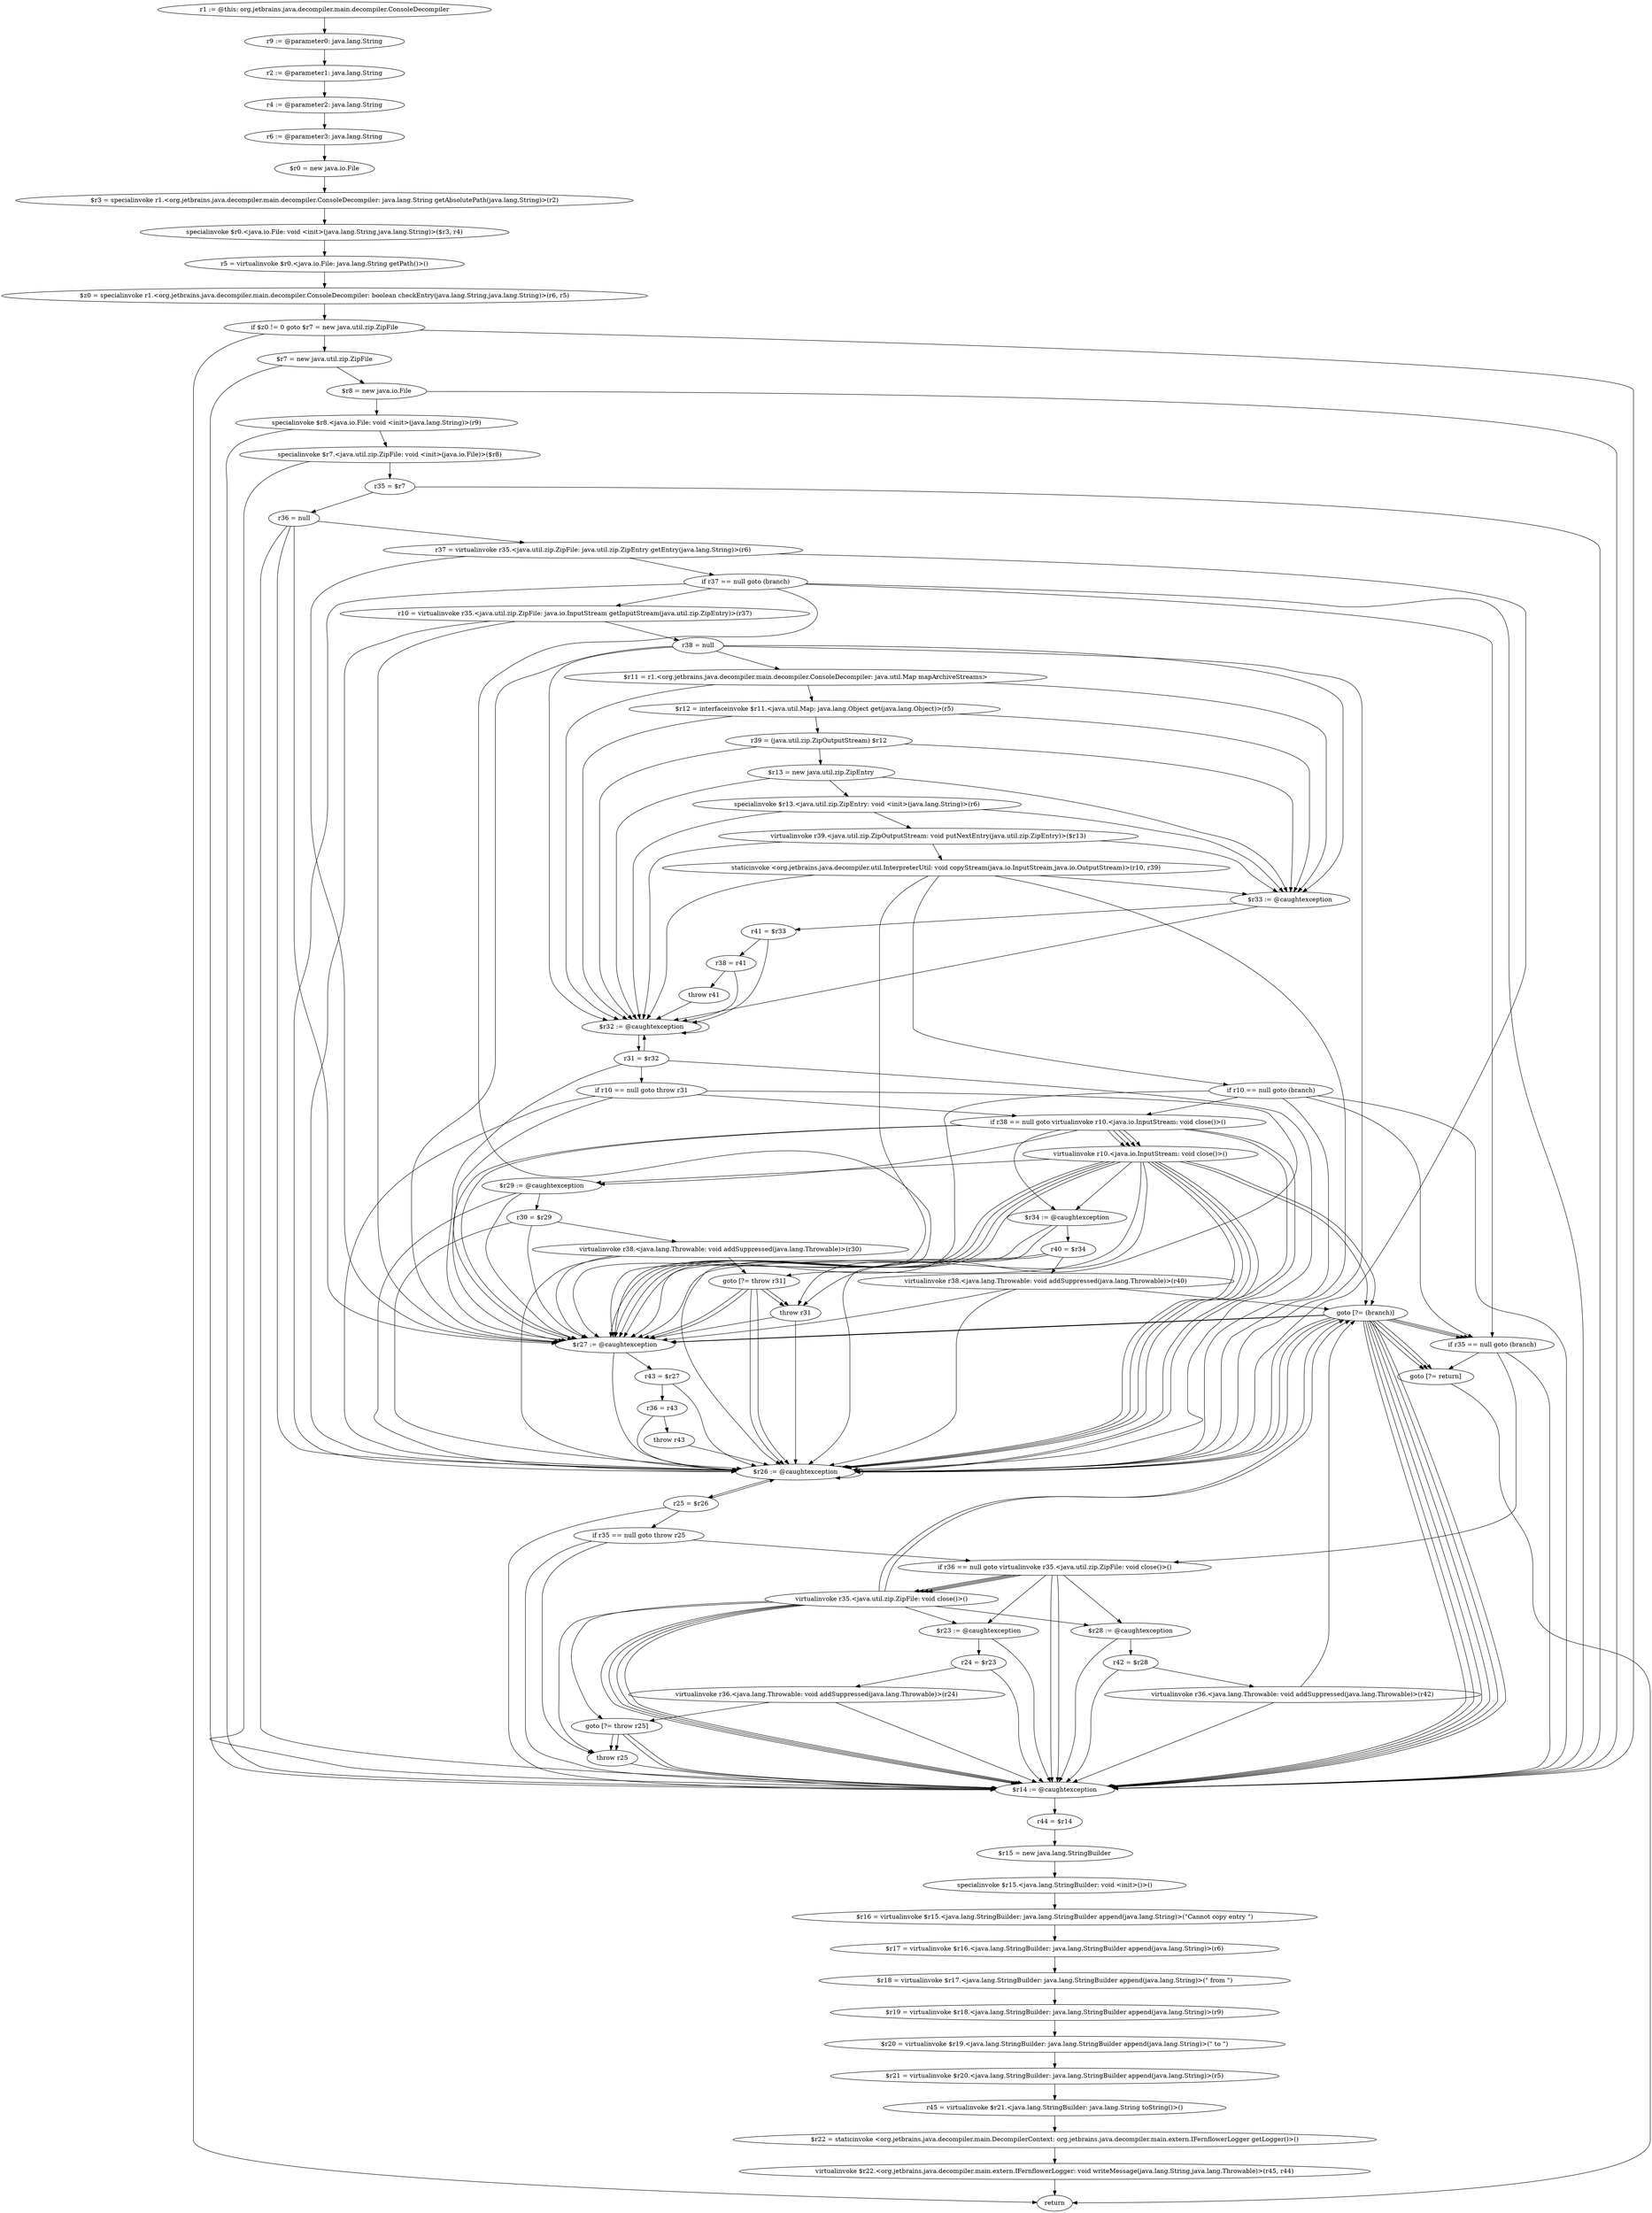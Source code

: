 digraph "unitGraph" {
    "r1 := @this: org.jetbrains.java.decompiler.main.decompiler.ConsoleDecompiler"
    "r9 := @parameter0: java.lang.String"
    "r2 := @parameter1: java.lang.String"
    "r4 := @parameter2: java.lang.String"
    "r6 := @parameter3: java.lang.String"
    "$r0 = new java.io.File"
    "$r3 = specialinvoke r1.<org.jetbrains.java.decompiler.main.decompiler.ConsoleDecompiler: java.lang.String getAbsolutePath(java.lang.String)>(r2)"
    "specialinvoke $r0.<java.io.File: void <init>(java.lang.String,java.lang.String)>($r3, r4)"
    "r5 = virtualinvoke $r0.<java.io.File: java.lang.String getPath()>()"
    "$z0 = specialinvoke r1.<org.jetbrains.java.decompiler.main.decompiler.ConsoleDecompiler: boolean checkEntry(java.lang.String,java.lang.String)>(r6, r5)"
    "if $z0 != 0 goto $r7 = new java.util.zip.ZipFile"
    "return"
    "$r7 = new java.util.zip.ZipFile"
    "$r8 = new java.io.File"
    "specialinvoke $r8.<java.io.File: void <init>(java.lang.String)>(r9)"
    "specialinvoke $r7.<java.util.zip.ZipFile: void <init>(java.io.File)>($r8)"
    "r35 = $r7"
    "r36 = null"
    "r37 = virtualinvoke r35.<java.util.zip.ZipFile: java.util.zip.ZipEntry getEntry(java.lang.String)>(r6)"
    "if r37 == null goto (branch)"
    "r10 = virtualinvoke r35.<java.util.zip.ZipFile: java.io.InputStream getInputStream(java.util.zip.ZipEntry)>(r37)"
    "r38 = null"
    "$r11 = r1.<org.jetbrains.java.decompiler.main.decompiler.ConsoleDecompiler: java.util.Map mapArchiveStreams>"
    "$r12 = interfaceinvoke $r11.<java.util.Map: java.lang.Object get(java.lang.Object)>(r5)"
    "r39 = (java.util.zip.ZipOutputStream) $r12"
    "$r13 = new java.util.zip.ZipEntry"
    "specialinvoke $r13.<java.util.zip.ZipEntry: void <init>(java.lang.String)>(r6)"
    "virtualinvoke r39.<java.util.zip.ZipOutputStream: void putNextEntry(java.util.zip.ZipEntry)>($r13)"
    "staticinvoke <org.jetbrains.java.decompiler.util.InterpreterUtil: void copyStream(java.io.InputStream,java.io.OutputStream)>(r10, r39)"
    "if r10 == null goto (branch)"
    "if r38 == null goto virtualinvoke r10.<java.io.InputStream: void close()>()"
    "virtualinvoke r10.<java.io.InputStream: void close()>()"
    "goto [?= (branch)]"
    "$r34 := @caughtexception"
    "r40 = $r34"
    "virtualinvoke r38.<java.lang.Throwable: void addSuppressed(java.lang.Throwable)>(r40)"
    "$r33 := @caughtexception"
    "r41 = $r33"
    "r38 = r41"
    "throw r41"
    "$r32 := @caughtexception"
    "r31 = $r32"
    "if r10 == null goto throw r31"
    "goto [?= throw r31]"
    "$r29 := @caughtexception"
    "r30 = $r29"
    "virtualinvoke r38.<java.lang.Throwable: void addSuppressed(java.lang.Throwable)>(r30)"
    "throw r31"
    "if r35 == null goto (branch)"
    "if r36 == null goto virtualinvoke r35.<java.util.zip.ZipFile: void close()>()"
    "virtualinvoke r35.<java.util.zip.ZipFile: void close()>()"
    "$r28 := @caughtexception"
    "r42 = $r28"
    "virtualinvoke r36.<java.lang.Throwable: void addSuppressed(java.lang.Throwable)>(r42)"
    "$r27 := @caughtexception"
    "r43 = $r27"
    "r36 = r43"
    "throw r43"
    "$r26 := @caughtexception"
    "r25 = $r26"
    "if r35 == null goto throw r25"
    "goto [?= throw r25]"
    "$r23 := @caughtexception"
    "r24 = $r23"
    "virtualinvoke r36.<java.lang.Throwable: void addSuppressed(java.lang.Throwable)>(r24)"
    "throw r25"
    "goto [?= return]"
    "$r14 := @caughtexception"
    "r44 = $r14"
    "$r15 = new java.lang.StringBuilder"
    "specialinvoke $r15.<java.lang.StringBuilder: void <init>()>()"
    "$r16 = virtualinvoke $r15.<java.lang.StringBuilder: java.lang.StringBuilder append(java.lang.String)>(\"Cannot copy entry \")"
    "$r17 = virtualinvoke $r16.<java.lang.StringBuilder: java.lang.StringBuilder append(java.lang.String)>(r6)"
    "$r18 = virtualinvoke $r17.<java.lang.StringBuilder: java.lang.StringBuilder append(java.lang.String)>(\" from \")"
    "$r19 = virtualinvoke $r18.<java.lang.StringBuilder: java.lang.StringBuilder append(java.lang.String)>(r9)"
    "$r20 = virtualinvoke $r19.<java.lang.StringBuilder: java.lang.StringBuilder append(java.lang.String)>(\" to \")"
    "$r21 = virtualinvoke $r20.<java.lang.StringBuilder: java.lang.StringBuilder append(java.lang.String)>(r5)"
    "r45 = virtualinvoke $r21.<java.lang.StringBuilder: java.lang.String toString()>()"
    "$r22 = staticinvoke <org.jetbrains.java.decompiler.main.DecompilerContext: org.jetbrains.java.decompiler.main.extern.IFernflowerLogger getLogger()>()"
    "virtualinvoke $r22.<org.jetbrains.java.decompiler.main.extern.IFernflowerLogger: void writeMessage(java.lang.String,java.lang.Throwable)>(r45, r44)"
    "r1 := @this: org.jetbrains.java.decompiler.main.decompiler.ConsoleDecompiler"->"r9 := @parameter0: java.lang.String";
    "r9 := @parameter0: java.lang.String"->"r2 := @parameter1: java.lang.String";
    "r2 := @parameter1: java.lang.String"->"r4 := @parameter2: java.lang.String";
    "r4 := @parameter2: java.lang.String"->"r6 := @parameter3: java.lang.String";
    "r6 := @parameter3: java.lang.String"->"$r0 = new java.io.File";
    "$r0 = new java.io.File"->"$r3 = specialinvoke r1.<org.jetbrains.java.decompiler.main.decompiler.ConsoleDecompiler: java.lang.String getAbsolutePath(java.lang.String)>(r2)";
    "$r3 = specialinvoke r1.<org.jetbrains.java.decompiler.main.decompiler.ConsoleDecompiler: java.lang.String getAbsolutePath(java.lang.String)>(r2)"->"specialinvoke $r0.<java.io.File: void <init>(java.lang.String,java.lang.String)>($r3, r4)";
    "specialinvoke $r0.<java.io.File: void <init>(java.lang.String,java.lang.String)>($r3, r4)"->"r5 = virtualinvoke $r0.<java.io.File: java.lang.String getPath()>()";
    "r5 = virtualinvoke $r0.<java.io.File: java.lang.String getPath()>()"->"$z0 = specialinvoke r1.<org.jetbrains.java.decompiler.main.decompiler.ConsoleDecompiler: boolean checkEntry(java.lang.String,java.lang.String)>(r6, r5)";
    "$z0 = specialinvoke r1.<org.jetbrains.java.decompiler.main.decompiler.ConsoleDecompiler: boolean checkEntry(java.lang.String,java.lang.String)>(r6, r5)"->"if $z0 != 0 goto $r7 = new java.util.zip.ZipFile";
    "if $z0 != 0 goto $r7 = new java.util.zip.ZipFile"->"return";
    "if $z0 != 0 goto $r7 = new java.util.zip.ZipFile"->"$r7 = new java.util.zip.ZipFile";
    "if $z0 != 0 goto $r7 = new java.util.zip.ZipFile"->"$r14 := @caughtexception";
    "$r7 = new java.util.zip.ZipFile"->"$r8 = new java.io.File";
    "$r7 = new java.util.zip.ZipFile"->"$r14 := @caughtexception";
    "$r8 = new java.io.File"->"specialinvoke $r8.<java.io.File: void <init>(java.lang.String)>(r9)";
    "$r8 = new java.io.File"->"$r14 := @caughtexception";
    "specialinvoke $r8.<java.io.File: void <init>(java.lang.String)>(r9)"->"specialinvoke $r7.<java.util.zip.ZipFile: void <init>(java.io.File)>($r8)";
    "specialinvoke $r8.<java.io.File: void <init>(java.lang.String)>(r9)"->"$r14 := @caughtexception";
    "specialinvoke $r7.<java.util.zip.ZipFile: void <init>(java.io.File)>($r8)"->"r35 = $r7";
    "specialinvoke $r7.<java.util.zip.ZipFile: void <init>(java.io.File)>($r8)"->"$r14 := @caughtexception";
    "r35 = $r7"->"r36 = null";
    "r35 = $r7"->"$r14 := @caughtexception";
    "r36 = null"->"$r27 := @caughtexception";
    "r36 = null"->"$r14 := @caughtexception";
    "r36 = null"->"$r26 := @caughtexception";
    "r36 = null"->"r37 = virtualinvoke r35.<java.util.zip.ZipFile: java.util.zip.ZipEntry getEntry(java.lang.String)>(r6)";
    "r37 = virtualinvoke r35.<java.util.zip.ZipFile: java.util.zip.ZipEntry getEntry(java.lang.String)>(r6)"->"$r27 := @caughtexception";
    "r37 = virtualinvoke r35.<java.util.zip.ZipFile: java.util.zip.ZipEntry getEntry(java.lang.String)>(r6)"->"$r26 := @caughtexception";
    "r37 = virtualinvoke r35.<java.util.zip.ZipFile: java.util.zip.ZipEntry getEntry(java.lang.String)>(r6)"->"if r37 == null goto (branch)";
    "if r37 == null goto (branch)"->"$r27 := @caughtexception";
    "if r37 == null goto (branch)"->"$r14 := @caughtexception";
    "if r37 == null goto (branch)"->"$r26 := @caughtexception";
    "if r37 == null goto (branch)"->"r10 = virtualinvoke r35.<java.util.zip.ZipFile: java.io.InputStream getInputStream(java.util.zip.ZipEntry)>(r37)";
    "if r37 == null goto (branch)"->"if r35 == null goto (branch)";
    "r10 = virtualinvoke r35.<java.util.zip.ZipFile: java.io.InputStream getInputStream(java.util.zip.ZipEntry)>(r37)"->"$r27 := @caughtexception";
    "r10 = virtualinvoke r35.<java.util.zip.ZipFile: java.io.InputStream getInputStream(java.util.zip.ZipEntry)>(r37)"->"$r26 := @caughtexception";
    "r10 = virtualinvoke r35.<java.util.zip.ZipFile: java.io.InputStream getInputStream(java.util.zip.ZipEntry)>(r37)"->"r38 = null";
    "r38 = null"->"$r33 := @caughtexception";
    "r38 = null"->"$r27 := @caughtexception";
    "r38 = null"->"$r32 := @caughtexception";
    "r38 = null"->"$r26 := @caughtexception";
    "r38 = null"->"$r11 = r1.<org.jetbrains.java.decompiler.main.decompiler.ConsoleDecompiler: java.util.Map mapArchiveStreams>";
    "$r11 = r1.<org.jetbrains.java.decompiler.main.decompiler.ConsoleDecompiler: java.util.Map mapArchiveStreams>"->"$r33 := @caughtexception";
    "$r11 = r1.<org.jetbrains.java.decompiler.main.decompiler.ConsoleDecompiler: java.util.Map mapArchiveStreams>"->"$r32 := @caughtexception";
    "$r11 = r1.<org.jetbrains.java.decompiler.main.decompiler.ConsoleDecompiler: java.util.Map mapArchiveStreams>"->"$r12 = interfaceinvoke $r11.<java.util.Map: java.lang.Object get(java.lang.Object)>(r5)";
    "$r12 = interfaceinvoke $r11.<java.util.Map: java.lang.Object get(java.lang.Object)>(r5)"->"$r33 := @caughtexception";
    "$r12 = interfaceinvoke $r11.<java.util.Map: java.lang.Object get(java.lang.Object)>(r5)"->"$r32 := @caughtexception";
    "$r12 = interfaceinvoke $r11.<java.util.Map: java.lang.Object get(java.lang.Object)>(r5)"->"r39 = (java.util.zip.ZipOutputStream) $r12";
    "r39 = (java.util.zip.ZipOutputStream) $r12"->"$r33 := @caughtexception";
    "r39 = (java.util.zip.ZipOutputStream) $r12"->"$r32 := @caughtexception";
    "r39 = (java.util.zip.ZipOutputStream) $r12"->"$r13 = new java.util.zip.ZipEntry";
    "$r13 = new java.util.zip.ZipEntry"->"$r33 := @caughtexception";
    "$r13 = new java.util.zip.ZipEntry"->"$r32 := @caughtexception";
    "$r13 = new java.util.zip.ZipEntry"->"specialinvoke $r13.<java.util.zip.ZipEntry: void <init>(java.lang.String)>(r6)";
    "specialinvoke $r13.<java.util.zip.ZipEntry: void <init>(java.lang.String)>(r6)"->"$r33 := @caughtexception";
    "specialinvoke $r13.<java.util.zip.ZipEntry: void <init>(java.lang.String)>(r6)"->"$r32 := @caughtexception";
    "specialinvoke $r13.<java.util.zip.ZipEntry: void <init>(java.lang.String)>(r6)"->"virtualinvoke r39.<java.util.zip.ZipOutputStream: void putNextEntry(java.util.zip.ZipEntry)>($r13)";
    "virtualinvoke r39.<java.util.zip.ZipOutputStream: void putNextEntry(java.util.zip.ZipEntry)>($r13)"->"$r33 := @caughtexception";
    "virtualinvoke r39.<java.util.zip.ZipOutputStream: void putNextEntry(java.util.zip.ZipEntry)>($r13)"->"$r32 := @caughtexception";
    "virtualinvoke r39.<java.util.zip.ZipOutputStream: void putNextEntry(java.util.zip.ZipEntry)>($r13)"->"staticinvoke <org.jetbrains.java.decompiler.util.InterpreterUtil: void copyStream(java.io.InputStream,java.io.OutputStream)>(r10, r39)";
    "staticinvoke <org.jetbrains.java.decompiler.util.InterpreterUtil: void copyStream(java.io.InputStream,java.io.OutputStream)>(r10, r39)"->"$r33 := @caughtexception";
    "staticinvoke <org.jetbrains.java.decompiler.util.InterpreterUtil: void copyStream(java.io.InputStream,java.io.OutputStream)>(r10, r39)"->"$r27 := @caughtexception";
    "staticinvoke <org.jetbrains.java.decompiler.util.InterpreterUtil: void copyStream(java.io.InputStream,java.io.OutputStream)>(r10, r39)"->"$r32 := @caughtexception";
    "staticinvoke <org.jetbrains.java.decompiler.util.InterpreterUtil: void copyStream(java.io.InputStream,java.io.OutputStream)>(r10, r39)"->"$r26 := @caughtexception";
    "staticinvoke <org.jetbrains.java.decompiler.util.InterpreterUtil: void copyStream(java.io.InputStream,java.io.OutputStream)>(r10, r39)"->"if r10 == null goto (branch)";
    "if r10 == null goto (branch)"->"$r27 := @caughtexception";
    "if r10 == null goto (branch)"->"$r14 := @caughtexception";
    "if r10 == null goto (branch)"->"$r26 := @caughtexception";
    "if r10 == null goto (branch)"->"if r38 == null goto virtualinvoke r10.<java.io.InputStream: void close()>()";
    "if r10 == null goto (branch)"->"if r35 == null goto (branch)";
    "if r38 == null goto virtualinvoke r10.<java.io.InputStream: void close()>()"->"$r34 := @caughtexception";
    "if r38 == null goto virtualinvoke r10.<java.io.InputStream: void close()>()"->"$r27 := @caughtexception";
    "if r38 == null goto virtualinvoke r10.<java.io.InputStream: void close()>()"->"$r26 := @caughtexception";
    "if r38 == null goto virtualinvoke r10.<java.io.InputStream: void close()>()"->"virtualinvoke r10.<java.io.InputStream: void close()>()";
    "if r38 == null goto virtualinvoke r10.<java.io.InputStream: void close()>()"->"virtualinvoke r10.<java.io.InputStream: void close()>()";
    "virtualinvoke r10.<java.io.InputStream: void close()>()"->"$r34 := @caughtexception";
    "virtualinvoke r10.<java.io.InputStream: void close()>()"->"$r27 := @caughtexception";
    "virtualinvoke r10.<java.io.InputStream: void close()>()"->"$r26 := @caughtexception";
    "virtualinvoke r10.<java.io.InputStream: void close()>()"->"goto [?= (branch)]";
    "goto [?= (branch)]"->"$r27 := @caughtexception";
    "goto [?= (branch)]"->"$r14 := @caughtexception";
    "goto [?= (branch)]"->"$r26 := @caughtexception";
    "goto [?= (branch)]"->"if r35 == null goto (branch)";
    "$r34 := @caughtexception"->"$r27 := @caughtexception";
    "$r34 := @caughtexception"->"$r26 := @caughtexception";
    "$r34 := @caughtexception"->"r40 = $r34";
    "r40 = $r34"->"$r27 := @caughtexception";
    "r40 = $r34"->"$r26 := @caughtexception";
    "r40 = $r34"->"virtualinvoke r38.<java.lang.Throwable: void addSuppressed(java.lang.Throwable)>(r40)";
    "virtualinvoke r38.<java.lang.Throwable: void addSuppressed(java.lang.Throwable)>(r40)"->"$r27 := @caughtexception";
    "virtualinvoke r38.<java.lang.Throwable: void addSuppressed(java.lang.Throwable)>(r40)"->"$r26 := @caughtexception";
    "virtualinvoke r38.<java.lang.Throwable: void addSuppressed(java.lang.Throwable)>(r40)"->"goto [?= (branch)]";
    "goto [?= (branch)]"->"$r27 := @caughtexception";
    "goto [?= (branch)]"->"$r14 := @caughtexception";
    "goto [?= (branch)]"->"$r26 := @caughtexception";
    "goto [?= (branch)]"->"if r35 == null goto (branch)";
    "virtualinvoke r10.<java.io.InputStream: void close()>()"->"$r27 := @caughtexception";
    "virtualinvoke r10.<java.io.InputStream: void close()>()"->"$r26 := @caughtexception";
    "virtualinvoke r10.<java.io.InputStream: void close()>()"->"goto [?= (branch)]";
    "goto [?= (branch)]"->"$r27 := @caughtexception";
    "goto [?= (branch)]"->"$r14 := @caughtexception";
    "goto [?= (branch)]"->"$r26 := @caughtexception";
    "goto [?= (branch)]"->"if r35 == null goto (branch)";
    "$r33 := @caughtexception"->"r41 = $r33";
    "$r33 := @caughtexception"->"$r32 := @caughtexception";
    "r41 = $r33"->"r38 = r41";
    "r41 = $r33"->"$r32 := @caughtexception";
    "r38 = r41"->"throw r41";
    "r38 = r41"->"$r32 := @caughtexception";
    "throw r41"->"$r32 := @caughtexception";
    "$r32 := @caughtexception"->"r31 = $r32";
    "$r32 := @caughtexception"->"$r32 := @caughtexception";
    "r31 = $r32"->"$r32 := @caughtexception";
    "r31 = $r32"->"$r27 := @caughtexception";
    "r31 = $r32"->"$r26 := @caughtexception";
    "r31 = $r32"->"if r10 == null goto throw r31";
    "if r10 == null goto throw r31"->"if r38 == null goto virtualinvoke r10.<java.io.InputStream: void close()>()";
    "if r10 == null goto throw r31"->"throw r31";
    "if r10 == null goto throw r31"->"$r27 := @caughtexception";
    "if r10 == null goto throw r31"->"$r26 := @caughtexception";
    "if r38 == null goto virtualinvoke r10.<java.io.InputStream: void close()>()"->"$r29 := @caughtexception";
    "if r38 == null goto virtualinvoke r10.<java.io.InputStream: void close()>()"->"$r27 := @caughtexception";
    "if r38 == null goto virtualinvoke r10.<java.io.InputStream: void close()>()"->"$r26 := @caughtexception";
    "if r38 == null goto virtualinvoke r10.<java.io.InputStream: void close()>()"->"virtualinvoke r10.<java.io.InputStream: void close()>()";
    "if r38 == null goto virtualinvoke r10.<java.io.InputStream: void close()>()"->"virtualinvoke r10.<java.io.InputStream: void close()>()";
    "virtualinvoke r10.<java.io.InputStream: void close()>()"->"$r29 := @caughtexception";
    "virtualinvoke r10.<java.io.InputStream: void close()>()"->"$r27 := @caughtexception";
    "virtualinvoke r10.<java.io.InputStream: void close()>()"->"$r26 := @caughtexception";
    "virtualinvoke r10.<java.io.InputStream: void close()>()"->"goto [?= throw r31]";
    "goto [?= throw r31]"->"$r27 := @caughtexception";
    "goto [?= throw r31]"->"$r26 := @caughtexception";
    "goto [?= throw r31]"->"throw r31";
    "$r29 := @caughtexception"->"$r27 := @caughtexception";
    "$r29 := @caughtexception"->"$r26 := @caughtexception";
    "$r29 := @caughtexception"->"r30 = $r29";
    "r30 = $r29"->"$r27 := @caughtexception";
    "r30 = $r29"->"$r26 := @caughtexception";
    "r30 = $r29"->"virtualinvoke r38.<java.lang.Throwable: void addSuppressed(java.lang.Throwable)>(r30)";
    "virtualinvoke r38.<java.lang.Throwable: void addSuppressed(java.lang.Throwable)>(r30)"->"$r27 := @caughtexception";
    "virtualinvoke r38.<java.lang.Throwable: void addSuppressed(java.lang.Throwable)>(r30)"->"$r26 := @caughtexception";
    "virtualinvoke r38.<java.lang.Throwable: void addSuppressed(java.lang.Throwable)>(r30)"->"goto [?= throw r31]";
    "goto [?= throw r31]"->"$r27 := @caughtexception";
    "goto [?= throw r31]"->"$r26 := @caughtexception";
    "goto [?= throw r31]"->"throw r31";
    "virtualinvoke r10.<java.io.InputStream: void close()>()"->"$r27 := @caughtexception";
    "virtualinvoke r10.<java.io.InputStream: void close()>()"->"$r26 := @caughtexception";
    "virtualinvoke r10.<java.io.InputStream: void close()>()"->"throw r31";
    "throw r31"->"$r27 := @caughtexception";
    "throw r31"->"$r26 := @caughtexception";
    "if r35 == null goto (branch)"->"if r36 == null goto virtualinvoke r35.<java.util.zip.ZipFile: void close()>()";
    "if r35 == null goto (branch)"->"goto [?= return]";
    "if r35 == null goto (branch)"->"$r14 := @caughtexception";
    "if r36 == null goto virtualinvoke r35.<java.util.zip.ZipFile: void close()>()"->"virtualinvoke r35.<java.util.zip.ZipFile: void close()>()";
    "if r36 == null goto virtualinvoke r35.<java.util.zip.ZipFile: void close()>()"->"virtualinvoke r35.<java.util.zip.ZipFile: void close()>()";
    "if r36 == null goto virtualinvoke r35.<java.util.zip.ZipFile: void close()>()"->"$r28 := @caughtexception";
    "if r36 == null goto virtualinvoke r35.<java.util.zip.ZipFile: void close()>()"->"$r14 := @caughtexception";
    "virtualinvoke r35.<java.util.zip.ZipFile: void close()>()"->"$r28 := @caughtexception";
    "virtualinvoke r35.<java.util.zip.ZipFile: void close()>()"->"$r14 := @caughtexception";
    "virtualinvoke r35.<java.util.zip.ZipFile: void close()>()"->"goto [?= (branch)]";
    "goto [?= (branch)]"->"goto [?= return]";
    "goto [?= (branch)]"->"$r14 := @caughtexception";
    "$r28 := @caughtexception"->"r42 = $r28";
    "$r28 := @caughtexception"->"$r14 := @caughtexception";
    "r42 = $r28"->"virtualinvoke r36.<java.lang.Throwable: void addSuppressed(java.lang.Throwable)>(r42)";
    "r42 = $r28"->"$r14 := @caughtexception";
    "virtualinvoke r36.<java.lang.Throwable: void addSuppressed(java.lang.Throwable)>(r42)"->"goto [?= (branch)]";
    "virtualinvoke r36.<java.lang.Throwable: void addSuppressed(java.lang.Throwable)>(r42)"->"$r14 := @caughtexception";
    "goto [?= (branch)]"->"goto [?= return]";
    "goto [?= (branch)]"->"$r14 := @caughtexception";
    "virtualinvoke r35.<java.util.zip.ZipFile: void close()>()"->"goto [?= (branch)]";
    "virtualinvoke r35.<java.util.zip.ZipFile: void close()>()"->"$r14 := @caughtexception";
    "goto [?= (branch)]"->"goto [?= return]";
    "goto [?= (branch)]"->"$r14 := @caughtexception";
    "$r27 := @caughtexception"->"r43 = $r27";
    "$r27 := @caughtexception"->"$r26 := @caughtexception";
    "r43 = $r27"->"r36 = r43";
    "r43 = $r27"->"$r26 := @caughtexception";
    "r36 = r43"->"throw r43";
    "r36 = r43"->"$r26 := @caughtexception";
    "throw r43"->"$r26 := @caughtexception";
    "$r26 := @caughtexception"->"r25 = $r26";
    "$r26 := @caughtexception"->"$r26 := @caughtexception";
    "r25 = $r26"->"$r26 := @caughtexception";
    "r25 = $r26"->"$r14 := @caughtexception";
    "r25 = $r26"->"if r35 == null goto throw r25";
    "if r35 == null goto throw r25"->"if r36 == null goto virtualinvoke r35.<java.util.zip.ZipFile: void close()>()";
    "if r35 == null goto throw r25"->"throw r25";
    "if r35 == null goto throw r25"->"$r14 := @caughtexception";
    "if r36 == null goto virtualinvoke r35.<java.util.zip.ZipFile: void close()>()"->"virtualinvoke r35.<java.util.zip.ZipFile: void close()>()";
    "if r36 == null goto virtualinvoke r35.<java.util.zip.ZipFile: void close()>()"->"virtualinvoke r35.<java.util.zip.ZipFile: void close()>()";
    "if r36 == null goto virtualinvoke r35.<java.util.zip.ZipFile: void close()>()"->"$r23 := @caughtexception";
    "if r36 == null goto virtualinvoke r35.<java.util.zip.ZipFile: void close()>()"->"$r14 := @caughtexception";
    "virtualinvoke r35.<java.util.zip.ZipFile: void close()>()"->"$r23 := @caughtexception";
    "virtualinvoke r35.<java.util.zip.ZipFile: void close()>()"->"$r14 := @caughtexception";
    "virtualinvoke r35.<java.util.zip.ZipFile: void close()>()"->"goto [?= throw r25]";
    "goto [?= throw r25]"->"throw r25";
    "goto [?= throw r25]"->"$r14 := @caughtexception";
    "$r23 := @caughtexception"->"r24 = $r23";
    "$r23 := @caughtexception"->"$r14 := @caughtexception";
    "r24 = $r23"->"virtualinvoke r36.<java.lang.Throwable: void addSuppressed(java.lang.Throwable)>(r24)";
    "r24 = $r23"->"$r14 := @caughtexception";
    "virtualinvoke r36.<java.lang.Throwable: void addSuppressed(java.lang.Throwable)>(r24)"->"goto [?= throw r25]";
    "virtualinvoke r36.<java.lang.Throwable: void addSuppressed(java.lang.Throwable)>(r24)"->"$r14 := @caughtexception";
    "goto [?= throw r25]"->"throw r25";
    "goto [?= throw r25]"->"$r14 := @caughtexception";
    "virtualinvoke r35.<java.util.zip.ZipFile: void close()>()"->"throw r25";
    "virtualinvoke r35.<java.util.zip.ZipFile: void close()>()"->"$r14 := @caughtexception";
    "throw r25"->"$r14 := @caughtexception";
    "goto [?= return]"->"return";
    "$r14 := @caughtexception"->"r44 = $r14";
    "r44 = $r14"->"$r15 = new java.lang.StringBuilder";
    "$r15 = new java.lang.StringBuilder"->"specialinvoke $r15.<java.lang.StringBuilder: void <init>()>()";
    "specialinvoke $r15.<java.lang.StringBuilder: void <init>()>()"->"$r16 = virtualinvoke $r15.<java.lang.StringBuilder: java.lang.StringBuilder append(java.lang.String)>(\"Cannot copy entry \")";
    "$r16 = virtualinvoke $r15.<java.lang.StringBuilder: java.lang.StringBuilder append(java.lang.String)>(\"Cannot copy entry \")"->"$r17 = virtualinvoke $r16.<java.lang.StringBuilder: java.lang.StringBuilder append(java.lang.String)>(r6)";
    "$r17 = virtualinvoke $r16.<java.lang.StringBuilder: java.lang.StringBuilder append(java.lang.String)>(r6)"->"$r18 = virtualinvoke $r17.<java.lang.StringBuilder: java.lang.StringBuilder append(java.lang.String)>(\" from \")";
    "$r18 = virtualinvoke $r17.<java.lang.StringBuilder: java.lang.StringBuilder append(java.lang.String)>(\" from \")"->"$r19 = virtualinvoke $r18.<java.lang.StringBuilder: java.lang.StringBuilder append(java.lang.String)>(r9)";
    "$r19 = virtualinvoke $r18.<java.lang.StringBuilder: java.lang.StringBuilder append(java.lang.String)>(r9)"->"$r20 = virtualinvoke $r19.<java.lang.StringBuilder: java.lang.StringBuilder append(java.lang.String)>(\" to \")";
    "$r20 = virtualinvoke $r19.<java.lang.StringBuilder: java.lang.StringBuilder append(java.lang.String)>(\" to \")"->"$r21 = virtualinvoke $r20.<java.lang.StringBuilder: java.lang.StringBuilder append(java.lang.String)>(r5)";
    "$r21 = virtualinvoke $r20.<java.lang.StringBuilder: java.lang.StringBuilder append(java.lang.String)>(r5)"->"r45 = virtualinvoke $r21.<java.lang.StringBuilder: java.lang.String toString()>()";
    "r45 = virtualinvoke $r21.<java.lang.StringBuilder: java.lang.String toString()>()"->"$r22 = staticinvoke <org.jetbrains.java.decompiler.main.DecompilerContext: org.jetbrains.java.decompiler.main.extern.IFernflowerLogger getLogger()>()";
    "$r22 = staticinvoke <org.jetbrains.java.decompiler.main.DecompilerContext: org.jetbrains.java.decompiler.main.extern.IFernflowerLogger getLogger()>()"->"virtualinvoke $r22.<org.jetbrains.java.decompiler.main.extern.IFernflowerLogger: void writeMessage(java.lang.String,java.lang.Throwable)>(r45, r44)";
    "virtualinvoke $r22.<org.jetbrains.java.decompiler.main.extern.IFernflowerLogger: void writeMessage(java.lang.String,java.lang.Throwable)>(r45, r44)"->"return";
}
